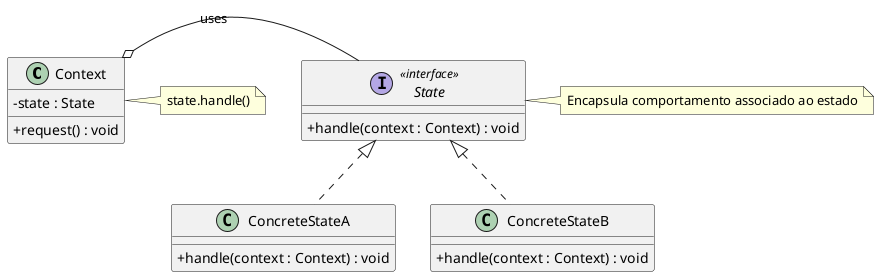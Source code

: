 @startuml State
    skinparam classAttributeIconSize 0

    class Context {
        +request() : void
        -state : State
    }

    interface State <<interface>> {
        +handle(context : Context) : void
    }

    class ConcreteStateA {
        +handle(context : Context) : void
    }

    class ConcreteStateB {
        +handle(context : Context) : void
    }

    Context o- State : uses
    State <|.. ConcreteStateA
    State <|.. ConcreteStateB
    note right of State : Encapsula comportamento associado ao estado
    note right of Context : state.handle()
@enduml
